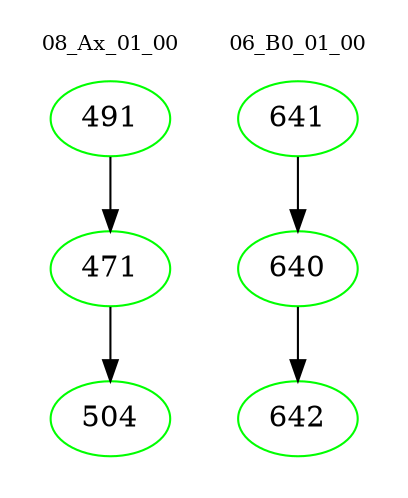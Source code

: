 digraph{
subgraph cluster_0 {
color = white
label = "08_Ax_01_00";
fontsize=10;
T0_491 [label="491", color="green"]
T0_491 -> T0_471 [color="black"]
T0_471 [label="471", color="green"]
T0_471 -> T0_504 [color="black"]
T0_504 [label="504", color="green"]
}
subgraph cluster_1 {
color = white
label = "06_B0_01_00";
fontsize=10;
T1_641 [label="641", color="green"]
T1_641 -> T1_640 [color="black"]
T1_640 [label="640", color="green"]
T1_640 -> T1_642 [color="black"]
T1_642 [label="642", color="green"]
}
}
